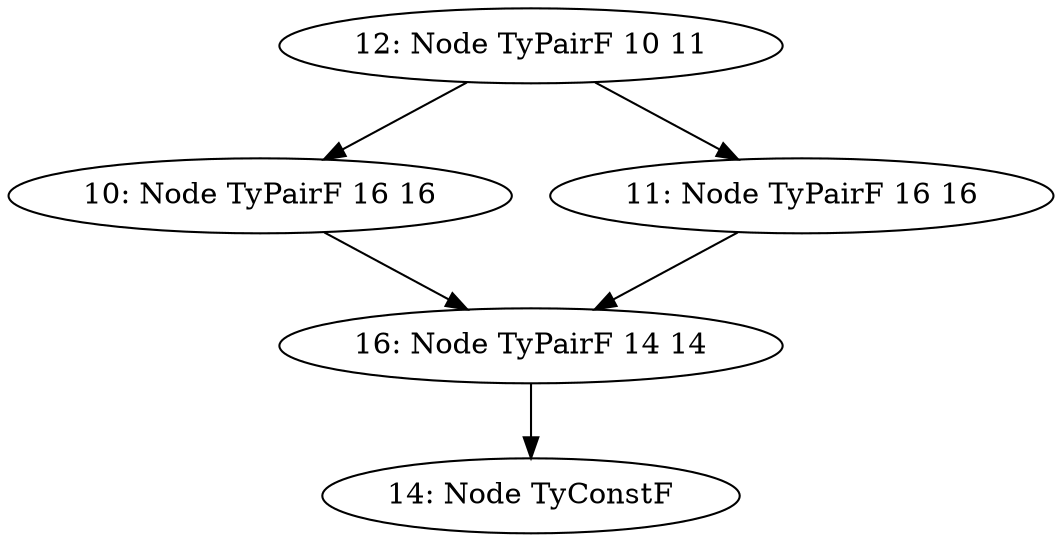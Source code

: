 digraph 
{
  "10" [label="10: Node TyPairF 16 16"]
  "11" [label="11: Node TyPairF 16 16"]
  "12" [label="12: Node TyPairF 10 11"]
  "14" [label="14: Node TyConstF"]
  "16" [label="16: Node TyPairF 14 14"]
  "10" -> "16"
  "11" -> "16"
  "12" -> "10"
  "12" -> "11"
  "16" -> "14"
}

